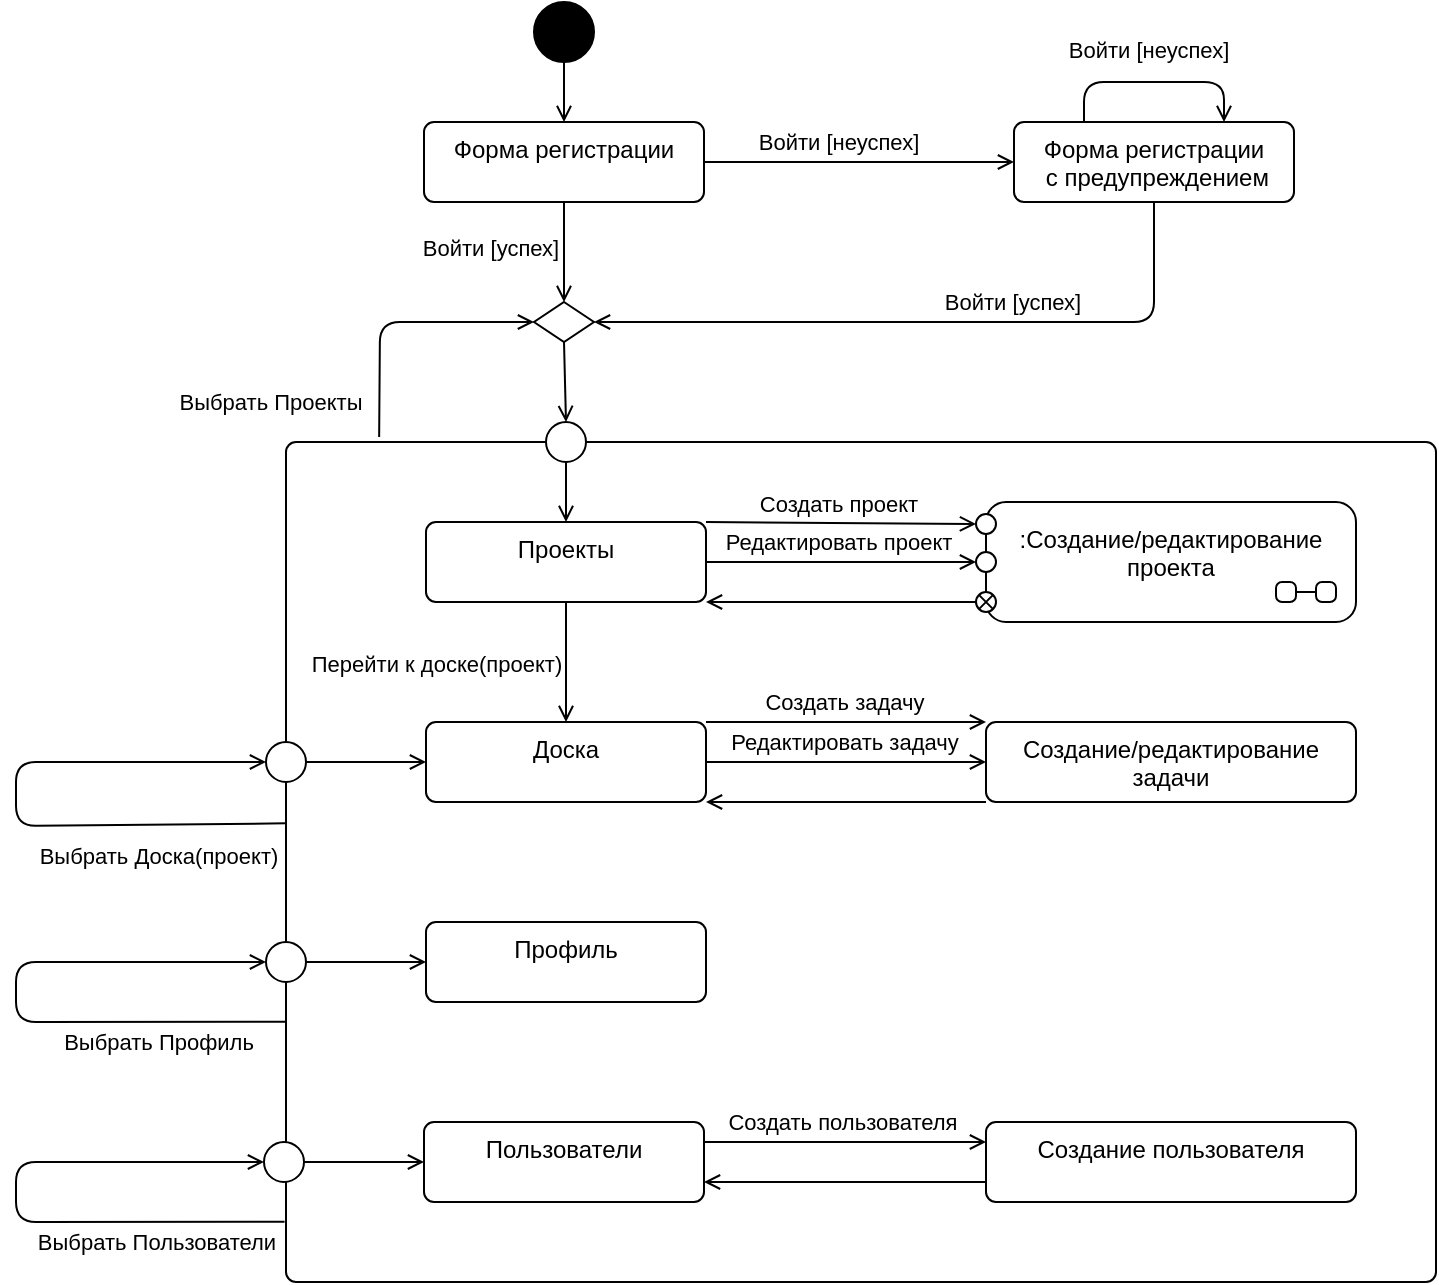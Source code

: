 <mxfile version="22.1.16" type="device">
  <diagram name="Страница — 1" id="ygGXOrWWSujeh68Y5JwH">
    <mxGraphModel dx="698" dy="470" grid="1" gridSize="10" guides="1" tooltips="1" connect="1" arrows="1" fold="1" page="1" pageScale="1" pageWidth="827" pageHeight="1169" math="0" shadow="0">
      <root>
        <mxCell id="0" />
        <mxCell id="1" parent="0" />
        <mxCell id="ju3X173J6w4Ng7l485Qm-1" value="" style="ellipse;fillColor=strokeColor;html=1;" parent="1" vertex="1">
          <mxGeometry x="329" y="50" width="30" height="30" as="geometry" />
        </mxCell>
        <mxCell id="ju3X173J6w4Ng7l485Qm-4" value="Форма регистрации" style="html=1;align=center;verticalAlign=top;rounded=1;absoluteArcSize=1;arcSize=10;dashed=0;whiteSpace=wrap;" parent="1" vertex="1">
          <mxGeometry x="274" y="110" width="140" height="40" as="geometry" />
        </mxCell>
        <mxCell id="ju3X173J6w4Ng7l485Qm-5" value="" style="endArrow=open;html=1;rounded=0;exitX=0.5;exitY=1;exitDx=0;exitDy=0;entryX=0.5;entryY=0;entryDx=0;entryDy=0;endFill=0;" parent="1" source="ju3X173J6w4Ng7l485Qm-1" target="ju3X173J6w4Ng7l485Qm-4" edge="1">
          <mxGeometry width="50" height="50" relative="1" as="geometry">
            <mxPoint x="579" y="190" as="sourcePoint" />
            <mxPoint x="629" y="140" as="targetPoint" />
          </mxGeometry>
        </mxCell>
        <mxCell id="ju3X173J6w4Ng7l485Qm-6" value="Форма регистрации&lt;br&gt;&amp;nbsp;с предупреждением" style="html=1;align=center;verticalAlign=top;rounded=1;absoluteArcSize=1;arcSize=10;dashed=0;whiteSpace=wrap;" parent="1" vertex="1">
          <mxGeometry x="569" y="110" width="140" height="40" as="geometry" />
        </mxCell>
        <mxCell id="ju3X173J6w4Ng7l485Qm-7" value="" style="endArrow=open;html=1;rounded=0;exitX=1;exitY=0.5;exitDx=0;exitDy=0;entryX=0;entryY=0.5;entryDx=0;entryDy=0;endFill=0;" parent="1" source="ju3X173J6w4Ng7l485Qm-4" target="ju3X173J6w4Ng7l485Qm-6" edge="1">
          <mxGeometry width="50" height="50" relative="1" as="geometry">
            <mxPoint x="354" y="80" as="sourcePoint" />
            <mxPoint x="354" y="120" as="targetPoint" />
          </mxGeometry>
        </mxCell>
        <mxCell id="ju3X173J6w4Ng7l485Qm-8" value="Войти [неуспех]" style="edgeLabel;html=1;align=center;verticalAlign=middle;resizable=0;points=[];" parent="ju3X173J6w4Ng7l485Qm-7" vertex="1" connectable="0">
          <mxGeometry x="-0.142" relative="1" as="geometry">
            <mxPoint y="-10" as="offset" />
          </mxGeometry>
        </mxCell>
        <mxCell id="ju3X173J6w4Ng7l485Qm-9" value="" style="html=1;align=center;verticalAlign=top;rounded=1;absoluteArcSize=1;arcSize=10;dashed=0;whiteSpace=wrap;" parent="1" vertex="1">
          <mxGeometry x="205" y="270" width="575" height="420" as="geometry" />
        </mxCell>
        <mxCell id="ju3X173J6w4Ng7l485Qm-10" value="" style="endArrow=open;html=1;rounded=1;exitX=0.25;exitY=0;exitDx=0;exitDy=0;entryX=0.75;entryY=0;entryDx=0;entryDy=0;curved=0;endFill=0;elbow=vertical;" parent="1" source="ju3X173J6w4Ng7l485Qm-6" target="ju3X173J6w4Ng7l485Qm-6" edge="1">
          <mxGeometry width="50" height="50" relative="1" as="geometry">
            <mxPoint x="424" y="140" as="sourcePoint" />
            <mxPoint x="579" y="140" as="targetPoint" />
            <Array as="points">
              <mxPoint x="604" y="90" />
              <mxPoint x="674" y="90" />
            </Array>
          </mxGeometry>
        </mxCell>
        <mxCell id="ju3X173J6w4Ng7l485Qm-11" value="Войти [неуспех]" style="edgeLabel;html=1;align=center;verticalAlign=middle;resizable=0;points=[];" parent="ju3X173J6w4Ng7l485Qm-10" vertex="1" connectable="0">
          <mxGeometry x="-0.142" relative="1" as="geometry">
            <mxPoint x="5" y="-16" as="offset" />
          </mxGeometry>
        </mxCell>
        <mxCell id="ju3X173J6w4Ng7l485Qm-12" value="Доска" style="html=1;align=center;verticalAlign=top;rounded=1;absoluteArcSize=1;arcSize=10;dashed=0;whiteSpace=wrap;" parent="1" vertex="1">
          <mxGeometry x="275" y="410" width="140" height="40" as="geometry" />
        </mxCell>
        <mxCell id="ju3X173J6w4Ng7l485Qm-13" value="Проекты" style="html=1;align=center;verticalAlign=top;rounded=1;absoluteArcSize=1;arcSize=10;dashed=0;whiteSpace=wrap;" parent="1" vertex="1">
          <mxGeometry x="275" y="310" width="140" height="40" as="geometry" />
        </mxCell>
        <mxCell id="ju3X173J6w4Ng7l485Qm-14" value="Профиль" style="html=1;align=center;verticalAlign=top;rounded=1;absoluteArcSize=1;arcSize=10;dashed=0;whiteSpace=wrap;" parent="1" vertex="1">
          <mxGeometry x="275" y="510" width="140" height="40" as="geometry" />
        </mxCell>
        <mxCell id="ju3X173J6w4Ng7l485Qm-16" value="" style="endArrow=open;html=1;rounded=0;align=center;verticalAlign=top;endFill=0;labelBackgroundColor=none;endSize=6;exitX=0.5;exitY=1;exitDx=0;exitDy=0;entryX=0.5;entryY=0;entryDx=0;entryDy=0;" parent="1" source="ju3X173J6w4Ng7l485Qm-4" target="ju3X173J6w4Ng7l485Qm-17" edge="1">
          <mxGeometry relative="1" as="geometry">
            <mxPoint x="289" y="170" as="sourcePoint" />
            <mxPoint x="339" y="210" as="targetPoint" />
          </mxGeometry>
        </mxCell>
        <mxCell id="ju3X173J6w4Ng7l485Qm-17" value="" style="rhombus;whiteSpace=wrap;html=1;" parent="1" vertex="1">
          <mxGeometry x="329" y="200" width="30" height="20" as="geometry" />
        </mxCell>
        <mxCell id="ju3X173J6w4Ng7l485Qm-18" value="" style="ellipse;whiteSpace=wrap;html=1;" parent="1" vertex="1">
          <mxGeometry x="335" y="260" width="20" height="20" as="geometry" />
        </mxCell>
        <mxCell id="ju3X173J6w4Ng7l485Qm-20" value="" style="endArrow=open;html=1;rounded=1;exitX=0.081;exitY=-0.006;exitDx=0;exitDy=0;entryX=0;entryY=0.5;entryDx=0;entryDy=0;curved=0;exitPerimeter=0;endFill=0;" parent="1" source="ju3X173J6w4Ng7l485Qm-9" target="ju3X173J6w4Ng7l485Qm-17" edge="1">
          <mxGeometry width="50" height="50" relative="1" as="geometry">
            <mxPoint x="460" y="140" as="sourcePoint" />
            <mxPoint x="530" y="140" as="targetPoint" />
            <Array as="points">
              <mxPoint x="252" y="210" />
            </Array>
          </mxGeometry>
        </mxCell>
        <mxCell id="ju3X173J6w4Ng7l485Qm-21" value="Выбрать Проекты" style="edgeLabel;html=1;align=center;verticalAlign=middle;resizable=0;points=[];" parent="ju3X173J6w4Ng7l485Qm-20" vertex="1" connectable="0">
          <mxGeometry x="-0.142" relative="1" as="geometry">
            <mxPoint x="-55" y="40" as="offset" />
          </mxGeometry>
        </mxCell>
        <mxCell id="ju3X173J6w4Ng7l485Qm-22" value="Войти [успех]" style="edgeLabel;html=1;align=center;verticalAlign=middle;resizable=0;points=[];" parent="1" vertex="1" connectable="0">
          <mxGeometry x="300" y="180" as="geometry">
            <mxPoint x="7" y="-7" as="offset" />
          </mxGeometry>
        </mxCell>
        <mxCell id="ju3X173J6w4Ng7l485Qm-23" value="" style="endArrow=open;html=1;rounded=1;align=center;verticalAlign=top;endFill=0;labelBackgroundColor=none;endSize=6;exitX=0.5;exitY=1;exitDx=0;exitDy=0;curved=0;entryX=1;entryY=0.5;entryDx=0;entryDy=0;" parent="1" source="ju3X173J6w4Ng7l485Qm-6" target="ju3X173J6w4Ng7l485Qm-17" edge="1">
          <mxGeometry relative="1" as="geometry">
            <mxPoint x="354" y="140" as="sourcePoint" />
            <mxPoint x="384" y="210" as="targetPoint" />
            <Array as="points">
              <mxPoint x="639" y="210" />
            </Array>
          </mxGeometry>
        </mxCell>
        <mxCell id="ju3X173J6w4Ng7l485Qm-24" value="" style="endArrow=open;html=1;rounded=1;align=center;verticalAlign=top;endFill=0;labelBackgroundColor=none;endSize=6;exitX=0.5;exitY=1;exitDx=0;exitDy=0;curved=0;entryX=0.5;entryY=0;entryDx=0;entryDy=0;" parent="1" source="ju3X173J6w4Ng7l485Qm-17" target="ju3X173J6w4Ng7l485Qm-18" edge="1">
          <mxGeometry relative="1" as="geometry">
            <mxPoint x="649" y="140" as="sourcePoint" />
            <mxPoint x="499" y="260" as="targetPoint" />
          </mxGeometry>
        </mxCell>
        <mxCell id="ju3X173J6w4Ng7l485Qm-25" value="Войти [успех]" style="edgeLabel;html=1;align=center;verticalAlign=middle;resizable=0;points=[];" parent="1" vertex="1" connectable="0">
          <mxGeometry x="568" y="200" as="geometry" />
        </mxCell>
        <mxCell id="ju3X173J6w4Ng7l485Qm-26" value="" style="ellipse;whiteSpace=wrap;html=1;" parent="1" vertex="1">
          <mxGeometry x="195" y="420" width="20" height="20" as="geometry" />
        </mxCell>
        <mxCell id="ju3X173J6w4Ng7l485Qm-29" value="" style="ellipse;whiteSpace=wrap;html=1;" parent="1" vertex="1">
          <mxGeometry x="195" y="520" width="20" height="20" as="geometry" />
        </mxCell>
        <mxCell id="ju3X173J6w4Ng7l485Qm-30" value="" style="endArrow=open;html=1;rounded=1;exitX=0.001;exitY=0.848;exitDx=0;exitDy=0;entryX=0;entryY=0.5;entryDx=0;entryDy=0;curved=0;exitPerimeter=0;endFill=0;" parent="1" target="ju3X173J6w4Ng7l485Qm-29" edge="1">
          <mxGeometry width="50" height="50" relative="1" as="geometry">
            <mxPoint x="205.28" y="559.84" as="sourcePoint" />
            <mxPoint x="147" y="450" as="targetPoint" />
            <Array as="points">
              <mxPoint x="70" y="560" />
              <mxPoint x="70" y="530" />
            </Array>
          </mxGeometry>
        </mxCell>
        <mxCell id="ju3X173J6w4Ng7l485Qm-31" value="Выбрать Профиль" style="edgeLabel;html=1;align=center;verticalAlign=middle;resizable=0;points=[];" parent="ju3X173J6w4Ng7l485Qm-30" vertex="1" connectable="0">
          <mxGeometry x="-0.142" relative="1" as="geometry">
            <mxPoint x="60" y="10" as="offset" />
          </mxGeometry>
        </mxCell>
        <mxCell id="ju3X173J6w4Ng7l485Qm-32" value="" style="endArrow=open;html=1;rounded=1;entryX=0;entryY=0.5;entryDx=0;entryDy=0;curved=0;endFill=0;exitX=0;exitY=0.454;exitDx=0;exitDy=0;exitPerimeter=0;" parent="1" source="ju3X173J6w4Ng7l485Qm-9" target="ju3X173J6w4Ng7l485Qm-26" edge="1">
          <mxGeometry width="50" height="50" relative="1" as="geometry">
            <mxPoint x="200" y="462" as="sourcePoint" />
            <mxPoint x="195" y="432" as="targetPoint" />
            <Array as="points">
              <mxPoint x="70" y="462" />
              <mxPoint x="70" y="430" />
            </Array>
          </mxGeometry>
        </mxCell>
        <mxCell id="ju3X173J6w4Ng7l485Qm-33" value="Выбрать Доска(проект)" style="edgeLabel;html=1;align=center;verticalAlign=middle;resizable=0;points=[];" parent="ju3X173J6w4Ng7l485Qm-32" vertex="1" connectable="0">
          <mxGeometry x="-0.142" relative="1" as="geometry">
            <mxPoint x="61" y="15" as="offset" />
          </mxGeometry>
        </mxCell>
        <mxCell id="ju3X173J6w4Ng7l485Qm-34" value="" style="endArrow=open;html=1;rounded=1;align=center;verticalAlign=top;endFill=0;labelBackgroundColor=none;endSize=6;exitX=0.5;exitY=1;exitDx=0;exitDy=0;curved=0;entryX=0.5;entryY=0;entryDx=0;entryDy=0;" parent="1" source="ju3X173J6w4Ng7l485Qm-18" target="ju3X173J6w4Ng7l485Qm-13" edge="1">
          <mxGeometry relative="1" as="geometry">
            <mxPoint x="200" y="230" as="sourcePoint" />
            <mxPoint x="355" y="270" as="targetPoint" />
          </mxGeometry>
        </mxCell>
        <mxCell id="ju3X173J6w4Ng7l485Qm-35" value="" style="endArrow=open;html=1;rounded=1;align=center;verticalAlign=top;endFill=0;labelBackgroundColor=none;endSize=6;exitX=1;exitY=0.5;exitDx=0;exitDy=0;curved=0;entryX=0;entryY=0.5;entryDx=0;entryDy=0;" parent="1" source="ju3X173J6w4Ng7l485Qm-26" target="ju3X173J6w4Ng7l485Qm-12" edge="1">
          <mxGeometry relative="1" as="geometry">
            <mxPoint x="355" y="290" as="sourcePoint" />
            <mxPoint x="355" y="320" as="targetPoint" />
          </mxGeometry>
        </mxCell>
        <mxCell id="ju3X173J6w4Ng7l485Qm-36" value="" style="endArrow=open;html=1;rounded=1;align=center;verticalAlign=top;endFill=0;labelBackgroundColor=none;endSize=6;exitX=1;exitY=0.5;exitDx=0;exitDy=0;curved=0;entryX=0;entryY=0.5;entryDx=0;entryDy=0;" parent="1" source="ju3X173J6w4Ng7l485Qm-29" target="ju3X173J6w4Ng7l485Qm-14" edge="1">
          <mxGeometry relative="1" as="geometry">
            <mxPoint x="225" y="440" as="sourcePoint" />
            <mxPoint x="285" y="440" as="targetPoint" />
          </mxGeometry>
        </mxCell>
        <mxCell id="EwtHWBw10y8LaySsHu0H-1" value="Создание/редактирование задачи" style="html=1;align=center;verticalAlign=top;rounded=1;absoluteArcSize=1;arcSize=10;dashed=0;whiteSpace=wrap;" parent="1" vertex="1">
          <mxGeometry x="555" y="410" width="185" height="40" as="geometry" />
        </mxCell>
        <mxCell id="EwtHWBw10y8LaySsHu0H-2" value="" style="endArrow=open;html=1;rounded=1;align=center;verticalAlign=top;endFill=0;labelBackgroundColor=none;endSize=6;exitX=1;exitY=0;exitDx=0;exitDy=0;curved=0;entryX=0;entryY=0;entryDx=0;entryDy=0;" parent="1" source="ju3X173J6w4Ng7l485Qm-12" target="EwtHWBw10y8LaySsHu0H-1" edge="1">
          <mxGeometry relative="1" as="geometry">
            <mxPoint x="225" y="440" as="sourcePoint" />
            <mxPoint x="285" y="440" as="targetPoint" />
          </mxGeometry>
        </mxCell>
        <mxCell id="EwtHWBw10y8LaySsHu0H-3" value="Создать задачу" style="edgeLabel;html=1;align=center;verticalAlign=middle;resizable=0;points=[];" parent="EwtHWBw10y8LaySsHu0H-2" vertex="1" connectable="0">
          <mxGeometry x="-0.022" y="1" relative="1" as="geometry">
            <mxPoint y="-9" as="offset" />
          </mxGeometry>
        </mxCell>
        <mxCell id="EwtHWBw10y8LaySsHu0H-5" value="" style="endArrow=open;html=1;rounded=1;align=center;verticalAlign=top;endFill=0;labelBackgroundColor=none;endSize=6;exitX=1;exitY=0.5;exitDx=0;exitDy=0;curved=0;entryX=0;entryY=0.5;entryDx=0;entryDy=0;" parent="1" source="ju3X173J6w4Ng7l485Qm-12" target="EwtHWBw10y8LaySsHu0H-1" edge="1">
          <mxGeometry relative="1" as="geometry">
            <mxPoint x="425" y="430" as="sourcePoint" />
            <mxPoint x="540" y="430" as="targetPoint" />
          </mxGeometry>
        </mxCell>
        <mxCell id="EwtHWBw10y8LaySsHu0H-6" value="Редактировать задачу" style="edgeLabel;html=1;align=center;verticalAlign=middle;resizable=0;points=[];" parent="EwtHWBw10y8LaySsHu0H-5" vertex="1" connectable="0">
          <mxGeometry x="-0.022" y="1" relative="1" as="geometry">
            <mxPoint y="-9" as="offset" />
          </mxGeometry>
        </mxCell>
        <mxCell id="EwtHWBw10y8LaySsHu0H-7" value="" style="endArrow=open;html=1;rounded=1;entryX=1;entryY=1;entryDx=0;entryDy=0;curved=0;endFill=0;exitX=0;exitY=1;exitDx=0;exitDy=0;" parent="1" source="EwtHWBw10y8LaySsHu0H-1" target="ju3X173J6w4Ng7l485Qm-12" edge="1">
          <mxGeometry width="50" height="50" relative="1" as="geometry">
            <mxPoint x="213.04" y="470.91" as="sourcePoint" />
            <mxPoint x="205" y="440" as="targetPoint" />
          </mxGeometry>
        </mxCell>
        <mxCell id="EwtHWBw10y8LaySsHu0H-10" value="" style="endArrow=open;html=1;rounded=1;align=center;verticalAlign=top;endFill=0;labelBackgroundColor=none;endSize=6;exitX=1;exitY=0;exitDx=0;exitDy=0;curved=0;entryX=0;entryY=0.5;entryDx=0;entryDy=0;" parent="1" source="ju3X173J6w4Ng7l485Qm-13" target="2pJqgAF-MdWmiApGg5Hb-7" edge="1">
          <mxGeometry relative="1" as="geometry">
            <mxPoint x="425" y="420" as="sourcePoint" />
            <mxPoint x="555" y="310" as="targetPoint" />
          </mxGeometry>
        </mxCell>
        <mxCell id="EwtHWBw10y8LaySsHu0H-11" value="Создать проект" style="edgeLabel;html=1;align=center;verticalAlign=middle;resizable=0;points=[];" parent="EwtHWBw10y8LaySsHu0H-10" vertex="1" connectable="0">
          <mxGeometry x="-0.022" y="1" relative="1" as="geometry">
            <mxPoint y="-9" as="offset" />
          </mxGeometry>
        </mxCell>
        <mxCell id="EwtHWBw10y8LaySsHu0H-13" value="" style="endArrow=open;html=1;rounded=1;align=center;verticalAlign=top;endFill=0;labelBackgroundColor=none;endSize=6;exitX=1;exitY=0.5;exitDx=0;exitDy=0;curved=0;entryX=0;entryY=0.5;entryDx=0;entryDy=0;" parent="1" source="ju3X173J6w4Ng7l485Qm-13" target="2pJqgAF-MdWmiApGg5Hb-8" edge="1">
          <mxGeometry relative="1" as="geometry">
            <mxPoint x="425" y="320" as="sourcePoint" />
            <mxPoint x="555" y="340" as="targetPoint" />
          </mxGeometry>
        </mxCell>
        <mxCell id="EwtHWBw10y8LaySsHu0H-14" value="Редактировать проект" style="edgeLabel;html=1;align=center;verticalAlign=middle;resizable=0;points=[];" parent="EwtHWBw10y8LaySsHu0H-13" vertex="1" connectable="0">
          <mxGeometry x="-0.022" y="1" relative="1" as="geometry">
            <mxPoint y="-9" as="offset" />
          </mxGeometry>
        </mxCell>
        <mxCell id="EwtHWBw10y8LaySsHu0H-20" value="Пользователи" style="html=1;align=center;verticalAlign=top;rounded=1;absoluteArcSize=1;arcSize=10;dashed=0;whiteSpace=wrap;" parent="1" vertex="1">
          <mxGeometry x="274" y="610" width="140" height="40" as="geometry" />
        </mxCell>
        <mxCell id="EwtHWBw10y8LaySsHu0H-21" value="" style="ellipse;whiteSpace=wrap;html=1;" parent="1" vertex="1">
          <mxGeometry x="194" y="620" width="20" height="20" as="geometry" />
        </mxCell>
        <mxCell id="EwtHWBw10y8LaySsHu0H-22" value="" style="endArrow=open;html=1;rounded=1;exitX=0.001;exitY=0.848;exitDx=0;exitDy=0;entryX=0;entryY=0.5;entryDx=0;entryDy=0;curved=0;exitPerimeter=0;endFill=0;" parent="1" target="EwtHWBw10y8LaySsHu0H-21" edge="1">
          <mxGeometry width="50" height="50" relative="1" as="geometry">
            <mxPoint x="204.28" y="659.84" as="sourcePoint" />
            <mxPoint x="146" y="550" as="targetPoint" />
            <Array as="points">
              <mxPoint x="70" y="660" />
              <mxPoint x="70" y="630" />
            </Array>
          </mxGeometry>
        </mxCell>
        <mxCell id="EwtHWBw10y8LaySsHu0H-23" value="Выбрать Пользователи" style="edgeLabel;html=1;align=center;verticalAlign=middle;resizable=0;points=[];" parent="EwtHWBw10y8LaySsHu0H-22" vertex="1" connectable="0">
          <mxGeometry x="-0.142" relative="1" as="geometry">
            <mxPoint x="59" y="10" as="offset" />
          </mxGeometry>
        </mxCell>
        <mxCell id="EwtHWBw10y8LaySsHu0H-24" value="" style="endArrow=open;html=1;rounded=1;align=center;verticalAlign=top;endFill=0;labelBackgroundColor=none;endSize=6;exitX=1;exitY=0.5;exitDx=0;exitDy=0;curved=0;entryX=0;entryY=0.5;entryDx=0;entryDy=0;" parent="1" source="EwtHWBw10y8LaySsHu0H-21" target="EwtHWBw10y8LaySsHu0H-20" edge="1">
          <mxGeometry relative="1" as="geometry">
            <mxPoint x="224" y="540" as="sourcePoint" />
            <mxPoint x="274" y="620" as="targetPoint" />
          </mxGeometry>
        </mxCell>
        <mxCell id="EwtHWBw10y8LaySsHu0H-26" value="" style="endArrow=open;html=1;rounded=1;align=center;verticalAlign=top;endFill=0;labelBackgroundColor=none;endSize=6;exitX=1;exitY=0.25;exitDx=0;exitDy=0;curved=0;entryX=0;entryY=0.25;entryDx=0;entryDy=0;" parent="1" source="EwtHWBw10y8LaySsHu0H-20" target="3C_XhhcnuyRed2wNptek-1" edge="1">
          <mxGeometry relative="1" as="geometry">
            <mxPoint x="425" y="320" as="sourcePoint" />
            <mxPoint x="550" y="620" as="targetPoint" />
          </mxGeometry>
        </mxCell>
        <mxCell id="EwtHWBw10y8LaySsHu0H-27" value="Создать пользователя" style="edgeLabel;html=1;align=center;verticalAlign=middle;resizable=0;points=[];" parent="EwtHWBw10y8LaySsHu0H-26" vertex="1" connectable="0">
          <mxGeometry x="-0.022" y="1" relative="1" as="geometry">
            <mxPoint y="-9" as="offset" />
          </mxGeometry>
        </mxCell>
        <mxCell id="2pJqgAF-MdWmiApGg5Hb-2" value="" style="endArrow=open;html=1;rounded=1;entryX=1;entryY=1;entryDx=0;entryDy=0;curved=0;endFill=0;exitX=0;exitY=0.5;exitDx=0;exitDy=0;" parent="1" source="2pJqgAF-MdWmiApGg5Hb-10" target="ju3X173J6w4Ng7l485Qm-13" edge="1">
          <mxGeometry width="50" height="50" relative="1" as="geometry">
            <mxPoint x="555" y="350" as="sourcePoint" />
            <mxPoint x="425" y="460" as="targetPoint" />
          </mxGeometry>
        </mxCell>
        <mxCell id="2pJqgAF-MdWmiApGg5Hb-3" value="" style="endArrow=open;html=1;rounded=1;entryX=1;entryY=0.75;entryDx=0;entryDy=0;curved=0;endFill=0;exitX=0.027;exitY=0.75;exitDx=0;exitDy=0;exitPerimeter=0;" parent="1" source="3C_XhhcnuyRed2wNptek-1" target="EwtHWBw10y8LaySsHu0H-20" edge="1">
          <mxGeometry width="50" height="50" relative="1" as="geometry">
            <mxPoint x="550" y="641" as="sourcePoint" />
            <mxPoint x="425" y="460" as="targetPoint" />
          </mxGeometry>
        </mxCell>
        <mxCell id="2pJqgAF-MdWmiApGg5Hb-9" value=":Создание/редактирование проекта" style="shape=umlState;rounded=1;verticalAlign=top;spacingTop=5;umlStateSymbol=collapseState;absoluteArcSize=1;arcSize=10;html=1;whiteSpace=wrap;" parent="1" vertex="1">
          <mxGeometry x="555" y="300" width="185" height="60" as="geometry" />
        </mxCell>
        <mxCell id="2pJqgAF-MdWmiApGg5Hb-7" value="" style="ellipse;" parent="1" vertex="1">
          <mxGeometry x="550" y="306" width="10" height="10" as="geometry" />
        </mxCell>
        <mxCell id="2pJqgAF-MdWmiApGg5Hb-8" value="" style="ellipse;" parent="1" vertex="1">
          <mxGeometry x="550" y="325" width="10" height="10" as="geometry" />
        </mxCell>
        <mxCell id="2pJqgAF-MdWmiApGg5Hb-10" value="" style="shape=sumEllipse;perimeter=ellipsePerimeter;html=1;backgroundOutline=1;" parent="1" vertex="1">
          <mxGeometry x="550" y="345" width="10" height="10" as="geometry" />
        </mxCell>
        <mxCell id="3C_XhhcnuyRed2wNptek-1" value="Создание пользователя" style="html=1;align=center;verticalAlign=top;rounded=1;absoluteArcSize=1;arcSize=10;dashed=0;whiteSpace=wrap;" parent="1" vertex="1">
          <mxGeometry x="555" y="610" width="185" height="40" as="geometry" />
        </mxCell>
        <mxCell id="UB6szxHprYsjcTHH1KTm-1" value="" style="endArrow=open;html=1;rounded=1;align=center;verticalAlign=top;endFill=0;labelBackgroundColor=none;endSize=6;exitX=0.5;exitY=1;exitDx=0;exitDy=0;curved=0;entryX=0.5;entryY=0;entryDx=0;entryDy=0;" edge="1" parent="1" source="ju3X173J6w4Ng7l485Qm-13" target="ju3X173J6w4Ng7l485Qm-12">
          <mxGeometry relative="1" as="geometry">
            <mxPoint x="425" y="320" as="sourcePoint" />
            <mxPoint x="560" y="321" as="targetPoint" />
          </mxGeometry>
        </mxCell>
        <mxCell id="UB6szxHprYsjcTHH1KTm-2" value="Перейти к доске(проект)" style="edgeLabel;html=1;align=center;verticalAlign=middle;resizable=0;points=[];" vertex="1" connectable="0" parent="UB6szxHprYsjcTHH1KTm-1">
          <mxGeometry x="-0.022" y="1" relative="1" as="geometry">
            <mxPoint x="-66" y="1" as="offset" />
          </mxGeometry>
        </mxCell>
      </root>
    </mxGraphModel>
  </diagram>
</mxfile>
